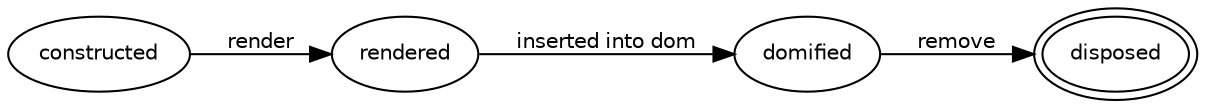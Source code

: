 // dot -Tps -O widget_lifecycle.dot

digraph widget_lifecycle
{
    node[fontname="Helvetica", fontsize=10];
    edge[fontname="Helvetica", fontsize=10];
    rankdir=LR;

    disposed [peripheries=2];

    constructed -> rendered [label="render"];
    rendered -> domified [label="inserted into dom"];
    domified -> disposed [label="remove"];
}
